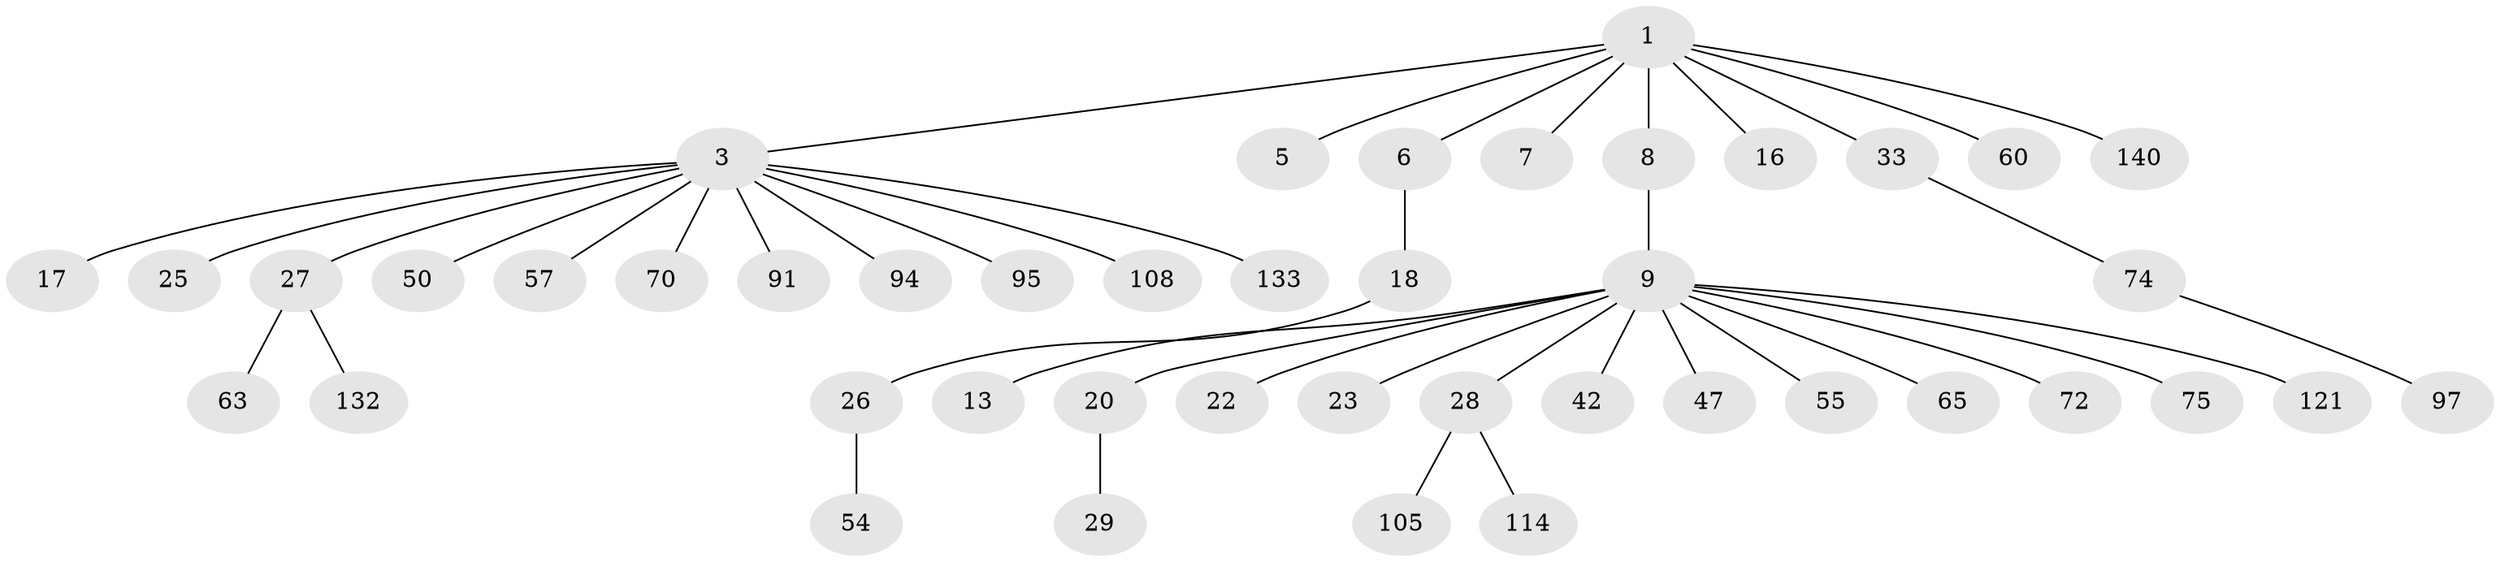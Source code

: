 // original degree distribution, {4: 0.060810810810810814, 7: 0.006756756756756757, 10: 0.006756756756756757, 2: 0.24324324324324326, 1: 0.5067567567567568, 5: 0.033783783783783786, 3: 0.12837837837837837, 6: 0.013513513513513514}
// Generated by graph-tools (version 1.1) at 2025/19/03/04/25 18:19:24]
// undirected, 44 vertices, 43 edges
graph export_dot {
graph [start="1"]
  node [color=gray90,style=filled];
  1 [super="+2+37"];
  3 [super="+4+35+11+15+100+64+21+32+34"];
  5;
  6 [super="+134+131"];
  7;
  8;
  9 [super="+10+52+12+24"];
  13 [super="+62+73"];
  16 [super="+90"];
  17 [super="+36+71"];
  18 [super="+122+142"];
  20 [super="+117"];
  22 [super="+58"];
  23 [super="+102+40"];
  25 [super="+38"];
  26;
  27 [super="+68+45+31"];
  28 [super="+30+67+83+48+78"];
  29 [super="+109+82"];
  33 [super="+120+56+53"];
  42;
  47 [super="+81+51"];
  50 [super="+129"];
  54 [super="+80"];
  55;
  57 [super="+111"];
  60;
  63 [super="+93"];
  65 [super="+66"];
  70;
  72 [super="+113+147"];
  74 [super="+130+86+76"];
  75;
  91 [super="+119"];
  94;
  95;
  97;
  105 [super="+112+143+146"];
  108;
  114;
  121;
  132;
  133;
  140;
  1 -- 5;
  1 -- 8;
  1 -- 16;
  1 -- 33;
  1 -- 3;
  1 -- 6;
  1 -- 7;
  1 -- 140;
  1 -- 60;
  3 -- 27;
  3 -- 108;
  3 -- 95;
  3 -- 17;
  3 -- 50;
  3 -- 133;
  3 -- 25;
  3 -- 94;
  3 -- 91;
  3 -- 70;
  3 -- 57;
  6 -- 18;
  8 -- 9;
  9 -- 20;
  9 -- 22;
  9 -- 72;
  9 -- 13;
  9 -- 121;
  9 -- 65;
  9 -- 23;
  9 -- 55;
  9 -- 42;
  9 -- 75;
  9 -- 28;
  9 -- 47;
  18 -- 26;
  20 -- 29;
  26 -- 54;
  27 -- 132;
  27 -- 63;
  28 -- 114;
  28 -- 105;
  33 -- 74;
  74 -- 97;
}
